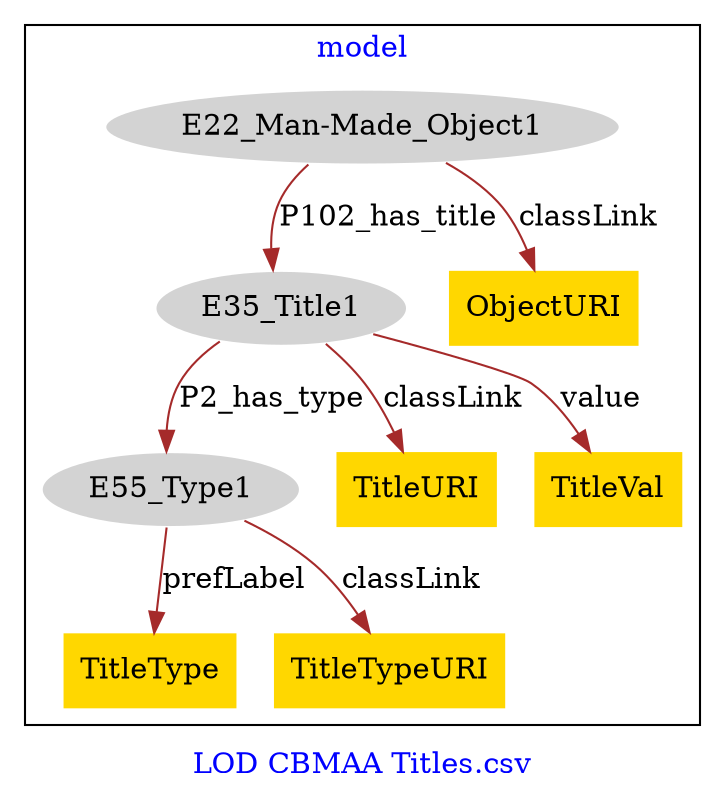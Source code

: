 digraph n0 {
fontcolor="blue"
remincross="true"
label="LOD CBMAA Titles.csv"
subgraph cluster {
label="model"
n2[style="filled",color="white",fillcolor="lightgray",label="E22_Man-Made_Object1"];
n3[style="filled",color="white",fillcolor="lightgray",label="E35_Title1"];
n4[style="filled",color="white",fillcolor="lightgray",label="E55_Type1"];
n5[shape="plaintext",style="filled",fillcolor="gold",label="TitleType"];
n6[shape="plaintext",style="filled",fillcolor="gold",label="TitleTypeURI"];
n7[shape="plaintext",style="filled",fillcolor="gold",label="ObjectURI"];
n8[shape="plaintext",style="filled",fillcolor="gold",label="TitleURI"];
n9[shape="plaintext",style="filled",fillcolor="gold",label="TitleVal"];
}
n2 -> n3[color="brown",fontcolor="black",label="P102_has_title"]
n3 -> n4[color="brown",fontcolor="black",label="P2_has_type"]
n4 -> n5[color="brown",fontcolor="black",label="prefLabel"]
n4 -> n6[color="brown",fontcolor="black",label="classLink"]
n2 -> n7[color="brown",fontcolor="black",label="classLink"]
n3 -> n8[color="brown",fontcolor="black",label="classLink"]
n3 -> n9[color="brown",fontcolor="black",label="value"]
}
